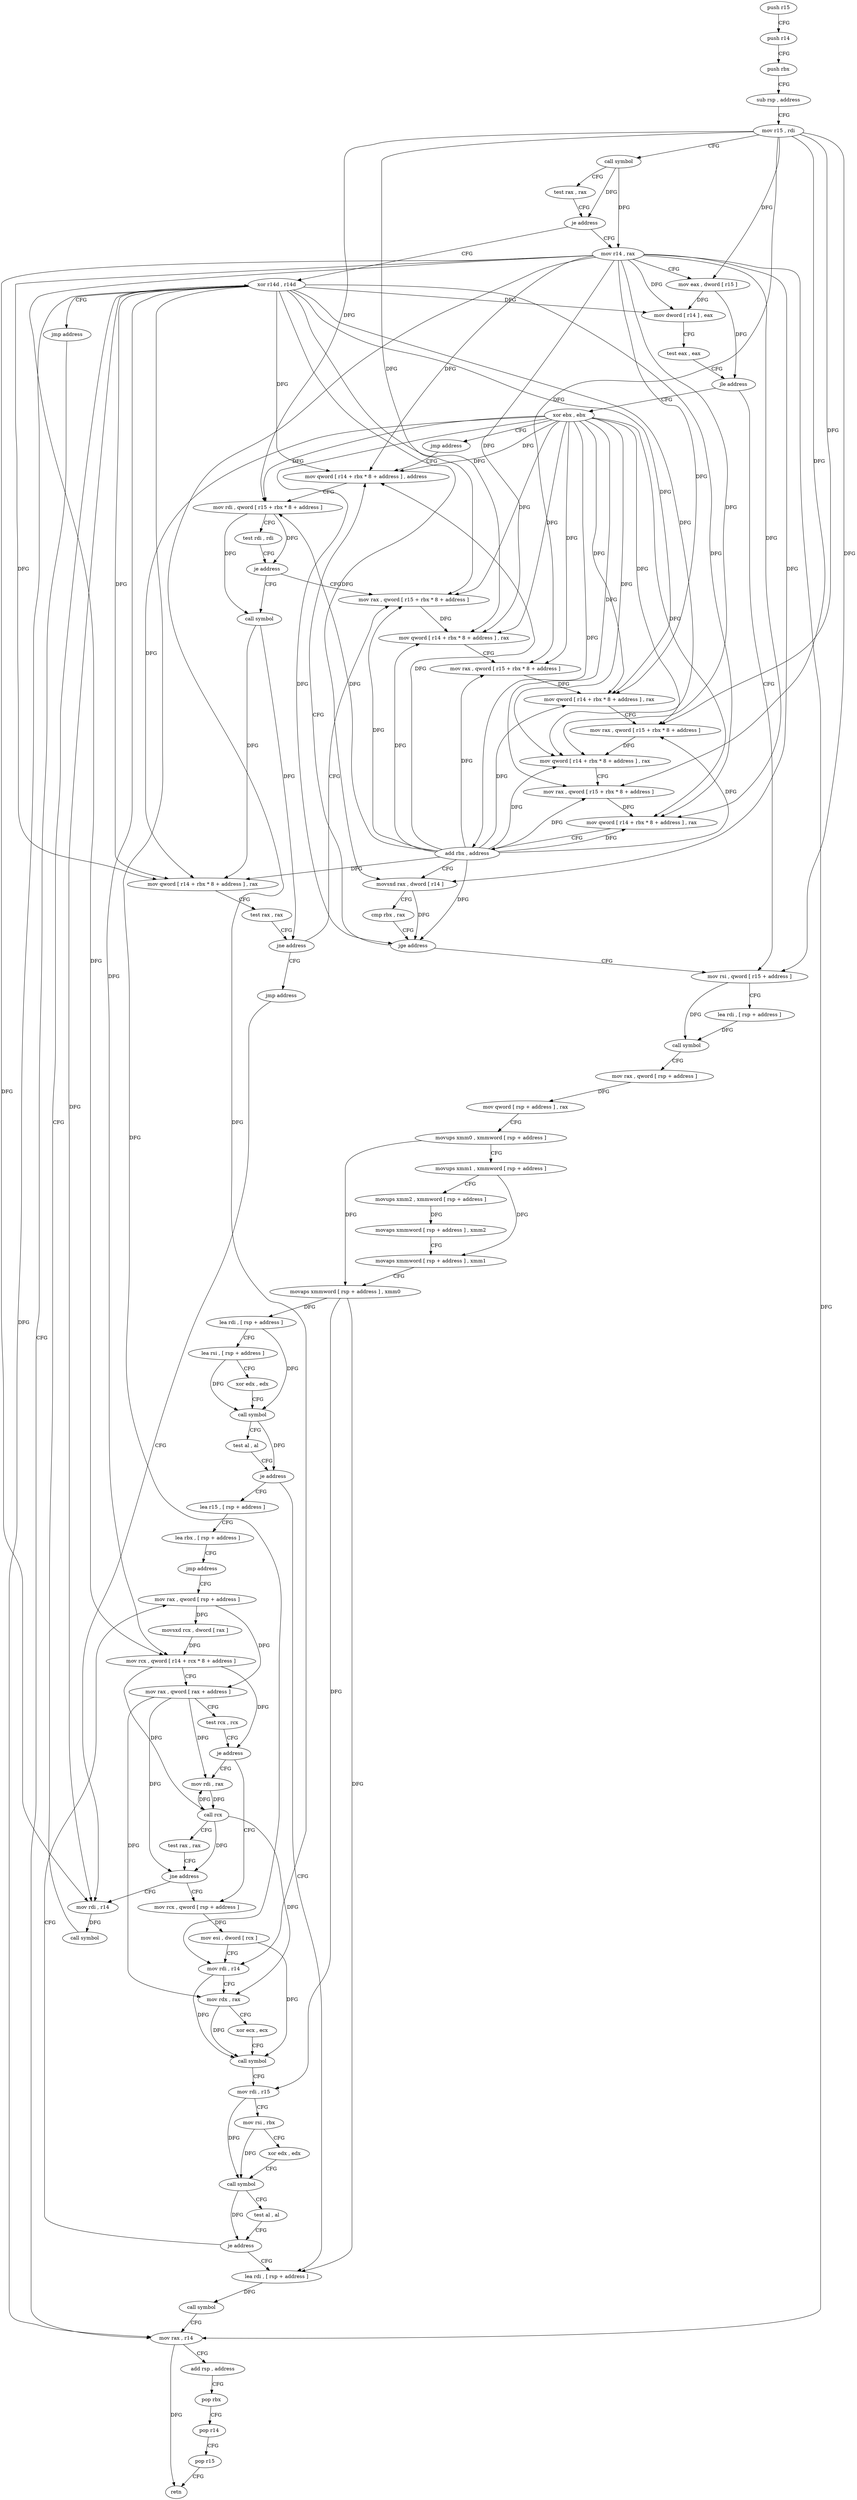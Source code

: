 digraph "func" {
"73936" [label = "push r15" ]
"73938" [label = "push r14" ]
"73940" [label = "push rbx" ]
"73941" [label = "sub rsp , address" ]
"73948" [label = "mov r15 , rdi" ]
"73951" [label = "call symbol" ]
"73956" [label = "test rax , rax" ]
"73959" [label = "je address" ]
"74253" [label = "xor r14d , r14d" ]
"73965" [label = "mov r14 , rax" ]
"74256" [label = "jmp address" ]
"74268" [label = "mov rax , r14" ]
"73968" [label = "mov eax , dword [ r15 ]" ]
"73971" [label = "mov dword [ r14 ] , eax" ]
"73974" [label = "test eax , eax" ]
"73976" [label = "jle address" ]
"74084" [label = "mov rsi , qword [ r15 + address ]" ]
"73978" [label = "xor ebx , ebx" ]
"74271" [label = "add rsp , address" ]
"74278" [label = "pop rbx" ]
"74279" [label = "pop r14" ]
"74281" [label = "pop r15" ]
"74283" [label = "retn" ]
"74091" [label = "lea rdi , [ rsp + address ]" ]
"74096" [label = "call symbol" ]
"74101" [label = "mov rax , qword [ rsp + address ]" ]
"74106" [label = "mov qword [ rsp + address ] , rax" ]
"74111" [label = "movups xmm0 , xmmword [ rsp + address ]" ]
"74116" [label = "movups xmm1 , xmmword [ rsp + address ]" ]
"74121" [label = "movups xmm2 , xmmword [ rsp + address ]" ]
"74126" [label = "movaps xmmword [ rsp + address ] , xmm2" ]
"74131" [label = "movaps xmmword [ rsp + address ] , xmm1" ]
"74136" [label = "movaps xmmword [ rsp + address ] , xmm0" ]
"74141" [label = "lea rdi , [ rsp + address ]" ]
"74146" [label = "lea rsi , [ rsp + address ]" ]
"74151" [label = "xor edx , edx" ]
"74153" [label = "call symbol" ]
"74158" [label = "test al , al" ]
"74160" [label = "je address" ]
"74258" [label = "lea rdi , [ rsp + address ]" ]
"74162" [label = "lea r15 , [ rsp + address ]" ]
"73980" [label = "jmp address" ]
"74042" [label = "mov qword [ r14 + rbx * 8 + address ] , address" ]
"74263" [label = "call symbol" ]
"74167" [label = "lea rbx , [ rsp + address ]" ]
"74172" [label = "jmp address" ]
"74213" [label = "mov rax , qword [ rsp + address ]" ]
"74054" [label = "mov rdi , qword [ r15 + rbx * 8 + address ]" ]
"74059" [label = "test rdi , rdi" ]
"74062" [label = "je address" ]
"73984" [label = "mov rax , qword [ r15 + rbx * 8 + address ]" ]
"74064" [label = "call symbol" ]
"74218" [label = "movsxd rcx , dword [ rax ]" ]
"74221" [label = "mov rcx , qword [ r14 + rcx * 8 + address ]" ]
"74226" [label = "mov rax , qword [ rax + address ]" ]
"74230" [label = "test rcx , rcx" ]
"74233" [label = "je address" ]
"74176" [label = "mov rcx , qword [ rsp + address ]" ]
"74235" [label = "mov rdi , rax" ]
"73989" [label = "mov qword [ r14 + rbx * 8 + address ] , rax" ]
"73994" [label = "mov rax , qword [ r15 + rbx * 8 + address ]" ]
"73999" [label = "mov qword [ r14 + rbx * 8 + address ] , rax" ]
"74004" [label = "mov rax , qword [ r15 + rbx * 8 + address ]" ]
"74009" [label = "mov qword [ r14 + rbx * 8 + address ] , rax" ]
"74014" [label = "mov rax , qword [ r15 + rbx * 8 + address ]" ]
"74022" [label = "mov qword [ r14 + rbx * 8 + address ] , rax" ]
"74030" [label = "add rbx , address" ]
"74034" [label = "movsxd rax , dword [ r14 ]" ]
"74037" [label = "cmp rbx , rax" ]
"74040" [label = "jge address" ]
"74069" [label = "mov qword [ r14 + rbx * 8 + address ] , rax" ]
"74074" [label = "test rax , rax" ]
"74077" [label = "jne address" ]
"74079" [label = "jmp address" ]
"74181" [label = "mov esi , dword [ rcx ]" ]
"74183" [label = "mov rdi , r14" ]
"74186" [label = "mov rdx , rax" ]
"74189" [label = "xor ecx , ecx" ]
"74191" [label = "call symbol" ]
"74196" [label = "mov rdi , r15" ]
"74199" [label = "mov rsi , rbx" ]
"74202" [label = "xor edx , edx" ]
"74204" [label = "call symbol" ]
"74209" [label = "test al , al" ]
"74211" [label = "je address" ]
"74238" [label = "call rcx" ]
"74240" [label = "test rax , rax" ]
"74243" [label = "jne address" ]
"74245" [label = "mov rdi , r14" ]
"74248" [label = "call symbol" ]
"73936" -> "73938" [ label = "CFG" ]
"73938" -> "73940" [ label = "CFG" ]
"73940" -> "73941" [ label = "CFG" ]
"73941" -> "73948" [ label = "CFG" ]
"73948" -> "73951" [ label = "CFG" ]
"73948" -> "73968" [ label = "DFG" ]
"73948" -> "74084" [ label = "DFG" ]
"73948" -> "74054" [ label = "DFG" ]
"73948" -> "73984" [ label = "DFG" ]
"73948" -> "73994" [ label = "DFG" ]
"73948" -> "74004" [ label = "DFG" ]
"73948" -> "74014" [ label = "DFG" ]
"73951" -> "73956" [ label = "CFG" ]
"73951" -> "73959" [ label = "DFG" ]
"73951" -> "73965" [ label = "DFG" ]
"73956" -> "73959" [ label = "CFG" ]
"73959" -> "74253" [ label = "CFG" ]
"73959" -> "73965" [ label = "CFG" ]
"74253" -> "74256" [ label = "CFG" ]
"74253" -> "73971" [ label = "DFG" ]
"74253" -> "74268" [ label = "DFG" ]
"74253" -> "74042" [ label = "DFG" ]
"74253" -> "74221" [ label = "DFG" ]
"74253" -> "73989" [ label = "DFG" ]
"74253" -> "73999" [ label = "DFG" ]
"74253" -> "74009" [ label = "DFG" ]
"74253" -> "74022" [ label = "DFG" ]
"74253" -> "74034" [ label = "DFG" ]
"74253" -> "74069" [ label = "DFG" ]
"74253" -> "74183" [ label = "DFG" ]
"74253" -> "74245" [ label = "DFG" ]
"73965" -> "73968" [ label = "CFG" ]
"73965" -> "73971" [ label = "DFG" ]
"73965" -> "74268" [ label = "DFG" ]
"73965" -> "74042" [ label = "DFG" ]
"73965" -> "74221" [ label = "DFG" ]
"73965" -> "73989" [ label = "DFG" ]
"73965" -> "73999" [ label = "DFG" ]
"73965" -> "74009" [ label = "DFG" ]
"73965" -> "74022" [ label = "DFG" ]
"73965" -> "74034" [ label = "DFG" ]
"73965" -> "74069" [ label = "DFG" ]
"73965" -> "74183" [ label = "DFG" ]
"73965" -> "74245" [ label = "DFG" ]
"74256" -> "74268" [ label = "CFG" ]
"74268" -> "74271" [ label = "CFG" ]
"74268" -> "74283" [ label = "DFG" ]
"73968" -> "73971" [ label = "DFG" ]
"73968" -> "73976" [ label = "DFG" ]
"73971" -> "73974" [ label = "CFG" ]
"73974" -> "73976" [ label = "CFG" ]
"73976" -> "74084" [ label = "CFG" ]
"73976" -> "73978" [ label = "CFG" ]
"74084" -> "74091" [ label = "CFG" ]
"74084" -> "74096" [ label = "DFG" ]
"73978" -> "73980" [ label = "CFG" ]
"73978" -> "74042" [ label = "DFG" ]
"73978" -> "74054" [ label = "DFG" ]
"73978" -> "73984" [ label = "DFG" ]
"73978" -> "73989" [ label = "DFG" ]
"73978" -> "73994" [ label = "DFG" ]
"73978" -> "73999" [ label = "DFG" ]
"73978" -> "74004" [ label = "DFG" ]
"73978" -> "74009" [ label = "DFG" ]
"73978" -> "74014" [ label = "DFG" ]
"73978" -> "74022" [ label = "DFG" ]
"73978" -> "74030" [ label = "DFG" ]
"73978" -> "74040" [ label = "DFG" ]
"73978" -> "74069" [ label = "DFG" ]
"74271" -> "74278" [ label = "CFG" ]
"74278" -> "74279" [ label = "CFG" ]
"74279" -> "74281" [ label = "CFG" ]
"74281" -> "74283" [ label = "CFG" ]
"74091" -> "74096" [ label = "DFG" ]
"74096" -> "74101" [ label = "CFG" ]
"74101" -> "74106" [ label = "DFG" ]
"74106" -> "74111" [ label = "CFG" ]
"74111" -> "74116" [ label = "CFG" ]
"74111" -> "74136" [ label = "DFG" ]
"74116" -> "74121" [ label = "CFG" ]
"74116" -> "74131" [ label = "DFG" ]
"74121" -> "74126" [ label = "DFG" ]
"74126" -> "74131" [ label = "CFG" ]
"74131" -> "74136" [ label = "CFG" ]
"74136" -> "74141" [ label = "DFG" ]
"74136" -> "74258" [ label = "DFG" ]
"74136" -> "74196" [ label = "DFG" ]
"74141" -> "74146" [ label = "CFG" ]
"74141" -> "74153" [ label = "DFG" ]
"74146" -> "74151" [ label = "CFG" ]
"74146" -> "74153" [ label = "DFG" ]
"74151" -> "74153" [ label = "CFG" ]
"74153" -> "74158" [ label = "CFG" ]
"74153" -> "74160" [ label = "DFG" ]
"74158" -> "74160" [ label = "CFG" ]
"74160" -> "74258" [ label = "CFG" ]
"74160" -> "74162" [ label = "CFG" ]
"74258" -> "74263" [ label = "DFG" ]
"74162" -> "74167" [ label = "CFG" ]
"73980" -> "74042" [ label = "CFG" ]
"74042" -> "74054" [ label = "CFG" ]
"74263" -> "74268" [ label = "CFG" ]
"74167" -> "74172" [ label = "CFG" ]
"74172" -> "74213" [ label = "CFG" ]
"74213" -> "74218" [ label = "DFG" ]
"74213" -> "74226" [ label = "DFG" ]
"74054" -> "74059" [ label = "CFG" ]
"74054" -> "74062" [ label = "DFG" ]
"74054" -> "74064" [ label = "DFG" ]
"74059" -> "74062" [ label = "CFG" ]
"74062" -> "73984" [ label = "CFG" ]
"74062" -> "74064" [ label = "CFG" ]
"73984" -> "73989" [ label = "DFG" ]
"74064" -> "74069" [ label = "DFG" ]
"74064" -> "74077" [ label = "DFG" ]
"74218" -> "74221" [ label = "DFG" ]
"74221" -> "74226" [ label = "CFG" ]
"74221" -> "74233" [ label = "DFG" ]
"74221" -> "74238" [ label = "DFG" ]
"74226" -> "74230" [ label = "CFG" ]
"74226" -> "74186" [ label = "DFG" ]
"74226" -> "74235" [ label = "DFG" ]
"74226" -> "74243" [ label = "DFG" ]
"74230" -> "74233" [ label = "CFG" ]
"74233" -> "74176" [ label = "CFG" ]
"74233" -> "74235" [ label = "CFG" ]
"74176" -> "74181" [ label = "DFG" ]
"74235" -> "74238" [ label = "DFG" ]
"73989" -> "73994" [ label = "CFG" ]
"73994" -> "73999" [ label = "DFG" ]
"73999" -> "74004" [ label = "CFG" ]
"74004" -> "74009" [ label = "DFG" ]
"74009" -> "74014" [ label = "CFG" ]
"74014" -> "74022" [ label = "DFG" ]
"74022" -> "74030" [ label = "CFG" ]
"74030" -> "74034" [ label = "CFG" ]
"74030" -> "74042" [ label = "DFG" ]
"74030" -> "74054" [ label = "DFG" ]
"74030" -> "73984" [ label = "DFG" ]
"74030" -> "73994" [ label = "DFG" ]
"74030" -> "74004" [ label = "DFG" ]
"74030" -> "74014" [ label = "DFG" ]
"74030" -> "73989" [ label = "DFG" ]
"74030" -> "73999" [ label = "DFG" ]
"74030" -> "74009" [ label = "DFG" ]
"74030" -> "74022" [ label = "DFG" ]
"74030" -> "74040" [ label = "DFG" ]
"74030" -> "74069" [ label = "DFG" ]
"74034" -> "74037" [ label = "CFG" ]
"74034" -> "74040" [ label = "DFG" ]
"74037" -> "74040" [ label = "CFG" ]
"74040" -> "74084" [ label = "CFG" ]
"74040" -> "74042" [ label = "CFG" ]
"74069" -> "74074" [ label = "CFG" ]
"74074" -> "74077" [ label = "CFG" ]
"74077" -> "73984" [ label = "CFG" ]
"74077" -> "74079" [ label = "CFG" ]
"74079" -> "74245" [ label = "CFG" ]
"74181" -> "74183" [ label = "CFG" ]
"74181" -> "74191" [ label = "DFG" ]
"74183" -> "74186" [ label = "CFG" ]
"74183" -> "74191" [ label = "DFG" ]
"74186" -> "74189" [ label = "CFG" ]
"74186" -> "74191" [ label = "DFG" ]
"74189" -> "74191" [ label = "CFG" ]
"74191" -> "74196" [ label = "CFG" ]
"74196" -> "74199" [ label = "CFG" ]
"74196" -> "74204" [ label = "DFG" ]
"74199" -> "74202" [ label = "CFG" ]
"74199" -> "74204" [ label = "DFG" ]
"74202" -> "74204" [ label = "CFG" ]
"74204" -> "74209" [ label = "CFG" ]
"74204" -> "74211" [ label = "DFG" ]
"74209" -> "74211" [ label = "CFG" ]
"74211" -> "74258" [ label = "CFG" ]
"74211" -> "74213" [ label = "CFG" ]
"74238" -> "74240" [ label = "CFG" ]
"74238" -> "74186" [ label = "DFG" ]
"74238" -> "74235" [ label = "DFG" ]
"74238" -> "74243" [ label = "DFG" ]
"74240" -> "74243" [ label = "CFG" ]
"74243" -> "74176" [ label = "CFG" ]
"74243" -> "74245" [ label = "CFG" ]
"74245" -> "74248" [ label = "DFG" ]
"74248" -> "74253" [ label = "CFG" ]
}
